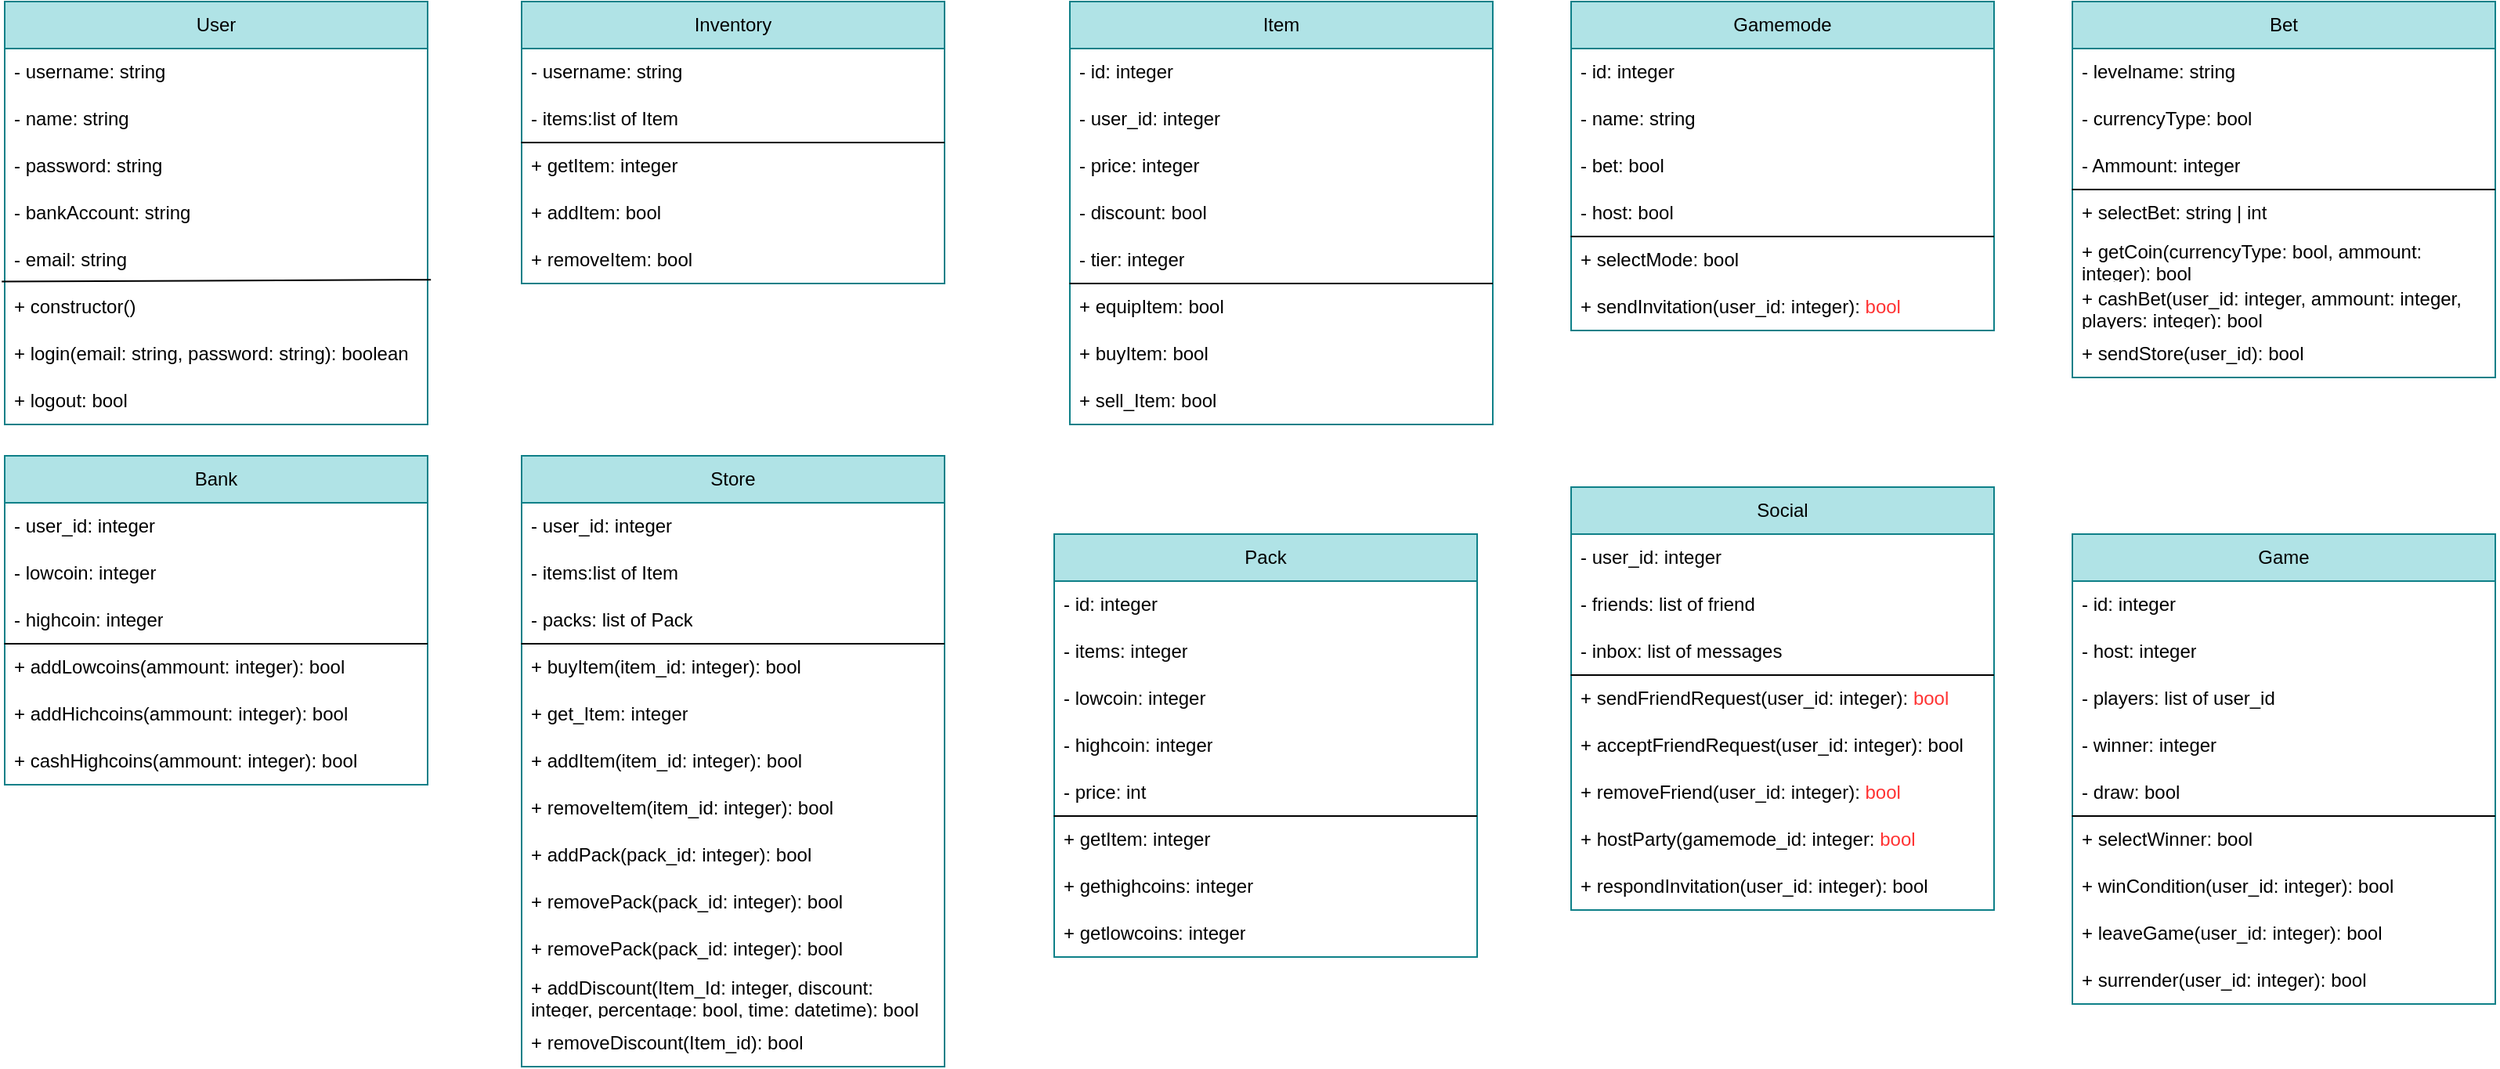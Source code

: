 <mxfile version="21.2.0" type="github" pages="2">
  <diagram name="Page-1" id="86LGIHNQrir9bXh9BtMy">
    <mxGraphModel dx="1362" dy="806" grid="1" gridSize="10" guides="1" tooltips="1" connect="1" arrows="1" fold="1" page="1" pageScale="1" pageWidth="850" pageHeight="1100" math="0" shadow="0">
      <root>
        <mxCell id="0" />
        <mxCell id="1" parent="0" />
        <mxCell id="L0IoAVmVPzkokYVJZ-Xs-1" value="User" style="swimlane;fontStyle=0;childLayout=stackLayout;horizontal=1;startSize=30;horizontalStack=0;resizeParent=1;resizeParentMax=0;resizeLast=0;collapsible=1;marginBottom=0;whiteSpace=wrap;html=1;fillColor=#b0e3e6;strokeColor=#0e8088;" parent="1" vertex="1">
          <mxGeometry x="40" y="140" width="270" height="270" as="geometry" />
        </mxCell>
        <mxCell id="CtRNFP9WD__vj1TVYb57-6" value="- username: string" style="text;strokeColor=none;fillColor=none;align=left;verticalAlign=middle;spacingLeft=4;spacingRight=4;overflow=hidden;points=[[0,0.5],[1,0.5]];portConstraint=eastwest;rotatable=0;whiteSpace=wrap;html=1;" parent="L0IoAVmVPzkokYVJZ-Xs-1" vertex="1">
          <mxGeometry y="30" width="270" height="30" as="geometry" />
        </mxCell>
        <mxCell id="L0IoAVmVPzkokYVJZ-Xs-2" value="- name: string" style="text;strokeColor=none;fillColor=none;align=left;verticalAlign=middle;spacingLeft=4;spacingRight=4;overflow=hidden;points=[[0,0.5],[1,0.5]];portConstraint=eastwest;rotatable=0;whiteSpace=wrap;html=1;" parent="L0IoAVmVPzkokYVJZ-Xs-1" vertex="1">
          <mxGeometry y="60" width="270" height="30" as="geometry" />
        </mxCell>
        <mxCell id="L0IoAVmVPzkokYVJZ-Xs-3" value="- password: string" style="text;strokeColor=none;fillColor=none;align=left;verticalAlign=middle;spacingLeft=4;spacingRight=4;overflow=hidden;points=[[0,0.5],[1,0.5]];portConstraint=eastwest;rotatable=0;whiteSpace=wrap;html=1;" parent="L0IoAVmVPzkokYVJZ-Xs-1" vertex="1">
          <mxGeometry y="90" width="270" height="30" as="geometry" />
        </mxCell>
        <mxCell id="L0IoAVmVPzkokYVJZ-Xs-4" value="- bankAccount: string" style="text;strokeColor=none;fillColor=none;align=left;verticalAlign=middle;spacingLeft=4;spacingRight=4;overflow=hidden;points=[[0,0.5],[1,0.5]];portConstraint=eastwest;rotatable=0;whiteSpace=wrap;html=1;" parent="L0IoAVmVPzkokYVJZ-Xs-1" vertex="1">
          <mxGeometry y="120" width="270" height="30" as="geometry" />
        </mxCell>
        <mxCell id="CtRNFP9WD__vj1TVYb57-1" value="- email: string" style="text;strokeColor=none;fillColor=none;align=left;verticalAlign=middle;spacingLeft=4;spacingRight=4;overflow=hidden;points=[[0,0.5],[1,0.5]];portConstraint=eastwest;rotatable=0;whiteSpace=wrap;html=1;" parent="L0IoAVmVPzkokYVJZ-Xs-1" vertex="1">
          <mxGeometry y="150" width="270" height="30" as="geometry" />
        </mxCell>
        <mxCell id="vZgcpLXMvWVoAEVgArBi-1" value="+ constructor()" style="text;strokeColor=none;fillColor=none;align=left;verticalAlign=middle;spacingLeft=4;spacingRight=4;overflow=hidden;points=[[0,0.5],[1,0.5]];portConstraint=eastwest;rotatable=0;whiteSpace=wrap;html=1;strokeWidth=1;perimeterSpacing=1;" vertex="1" parent="L0IoAVmVPzkokYVJZ-Xs-1">
          <mxGeometry y="180" width="270" height="30" as="geometry" />
        </mxCell>
        <mxCell id="vZgcpLXMvWVoAEVgArBi-2" value="&lt;div&gt;+ login(email: string, password: string): boolean&lt;/div&gt;" style="text;strokeColor=none;fillColor=none;align=left;verticalAlign=middle;spacingLeft=4;spacingRight=4;overflow=hidden;points=[[0,0.5],[1,0.5]];portConstraint=eastwest;rotatable=0;whiteSpace=wrap;html=1;strokeWidth=1;perimeterSpacing=1;" vertex="1" parent="L0IoAVmVPzkokYVJZ-Xs-1">
          <mxGeometry y="210" width="270" height="30" as="geometry" />
        </mxCell>
        <mxCell id="CtRNFP9WD__vj1TVYb57-3" value="+ logout: bool" style="text;strokeColor=none;fillColor=none;align=left;verticalAlign=middle;spacingLeft=4;spacingRight=4;overflow=hidden;points=[[0,0.5],[1,0.5]];portConstraint=eastwest;rotatable=0;whiteSpace=wrap;html=1;" parent="L0IoAVmVPzkokYVJZ-Xs-1" vertex="1">
          <mxGeometry y="240" width="270" height="30" as="geometry" />
        </mxCell>
        <mxCell id="CtRNFP9WD__vj1TVYb57-5" value="" style="endArrow=none;html=1;rounded=0;entryX=1.004;entryY=-0.044;entryDx=0;entryDy=0;entryPerimeter=0;exitX=-0.007;exitY=0.959;exitDx=0;exitDy=0;exitPerimeter=0;" parent="L0IoAVmVPzkokYVJZ-Xs-1" source="CtRNFP9WD__vj1TVYb57-1" edge="1">
          <mxGeometry width="50" height="50" relative="1" as="geometry">
            <mxPoint x="140" y="300" as="sourcePoint" />
            <mxPoint x="272.088" y="177.592" as="targetPoint" />
          </mxGeometry>
        </mxCell>
        <mxCell id="L0IoAVmVPzkokYVJZ-Xs-5" value="Inventory" style="swimlane;fontStyle=0;childLayout=stackLayout;horizontal=1;startSize=30;horizontalStack=0;resizeParent=1;resizeParentMax=0;resizeLast=0;collapsible=1;marginBottom=0;whiteSpace=wrap;html=1;fillColor=#b0e3e6;strokeColor=#0e8088;" parent="1" vertex="1">
          <mxGeometry x="370" y="140" width="270" height="180" as="geometry" />
        </mxCell>
        <mxCell id="L0IoAVmVPzkokYVJZ-Xs-6" value="- username: string" style="text;strokeColor=none;fillColor=none;align=left;verticalAlign=middle;spacingLeft=4;spacingRight=4;overflow=hidden;points=[[0,0.5],[1,0.5]];portConstraint=eastwest;rotatable=0;whiteSpace=wrap;html=1;" parent="L0IoAVmVPzkokYVJZ-Xs-5" vertex="1">
          <mxGeometry y="30" width="270" height="30" as="geometry" />
        </mxCell>
        <mxCell id="L0IoAVmVPzkokYVJZ-Xs-7" value="- items:list of Item" style="text;strokeColor=none;fillColor=none;align=left;verticalAlign=middle;spacingLeft=4;spacingRight=4;overflow=hidden;points=[[0,0.5],[1,0.5]];portConstraint=eastwest;rotatable=0;whiteSpace=wrap;html=1;" parent="L0IoAVmVPzkokYVJZ-Xs-5" vertex="1">
          <mxGeometry y="60" width="270" height="30" as="geometry" />
        </mxCell>
        <mxCell id="L0IoAVmVPzkokYVJZ-Xs-8" value="&lt;div&gt;+ getItem: integer&lt;/div&gt;" style="text;strokeColor=none;fillColor=none;align=left;verticalAlign=middle;spacingLeft=4;spacingRight=4;overflow=hidden;points=[[0,0.5],[1,0.5]];portConstraint=eastwest;rotatable=0;whiteSpace=wrap;html=1;" parent="L0IoAVmVPzkokYVJZ-Xs-5" vertex="1">
          <mxGeometry y="90" width="270" height="30" as="geometry" />
        </mxCell>
        <mxCell id="CtRNFP9WD__vj1TVYb57-7" value="" style="endArrow=none;html=1;rounded=0;entryX=1;entryY=0;entryDx=0;entryDy=0;entryPerimeter=0;exitX=-0.001;exitY=-0.002;exitDx=0;exitDy=0;exitPerimeter=0;" parent="L0IoAVmVPzkokYVJZ-Xs-5" source="L0IoAVmVPzkokYVJZ-Xs-8" target="L0IoAVmVPzkokYVJZ-Xs-8" edge="1">
          <mxGeometry width="50" height="50" relative="1" as="geometry">
            <mxPoint x="-80" y="200" as="sourcePoint" />
            <mxPoint x="-30" y="150" as="targetPoint" />
          </mxGeometry>
        </mxCell>
        <mxCell id="CtRNFP9WD__vj1TVYb57-8" value="+ addItem: bool" style="text;strokeColor=none;fillColor=none;align=left;verticalAlign=middle;spacingLeft=4;spacingRight=4;overflow=hidden;points=[[0,0.5],[1,0.5]];portConstraint=eastwest;rotatable=0;whiteSpace=wrap;html=1;" parent="L0IoAVmVPzkokYVJZ-Xs-5" vertex="1">
          <mxGeometry y="120" width="270" height="30" as="geometry" />
        </mxCell>
        <mxCell id="CtRNFP9WD__vj1TVYb57-9" value="+ removeItem: bool" style="text;strokeColor=none;fillColor=none;align=left;verticalAlign=middle;spacingLeft=4;spacingRight=4;overflow=hidden;points=[[0,0.5],[1,0.5]];portConstraint=eastwest;rotatable=0;whiteSpace=wrap;html=1;" parent="L0IoAVmVPzkokYVJZ-Xs-5" vertex="1">
          <mxGeometry y="150" width="270" height="30" as="geometry" />
        </mxCell>
        <mxCell id="CtRNFP9WD__vj1TVYb57-11" value="Item" style="swimlane;fontStyle=0;childLayout=stackLayout;horizontal=1;startSize=30;horizontalStack=0;resizeParent=1;resizeParentMax=0;resizeLast=0;collapsible=1;marginBottom=0;whiteSpace=wrap;html=1;fillColor=#b0e3e6;strokeColor=#0e8088;" parent="1" vertex="1">
          <mxGeometry x="720" y="140" width="270" height="270" as="geometry" />
        </mxCell>
        <mxCell id="CtRNFP9WD__vj1TVYb57-18" value="- id: integer" style="text;strokeColor=none;fillColor=none;align=left;verticalAlign=middle;spacingLeft=4;spacingRight=4;overflow=hidden;points=[[0,0.5],[1,0.5]];portConstraint=eastwest;rotatable=0;whiteSpace=wrap;html=1;" parent="CtRNFP9WD__vj1TVYb57-11" vertex="1">
          <mxGeometry y="30" width="270" height="30" as="geometry" />
        </mxCell>
        <mxCell id="CtRNFP9WD__vj1TVYb57-12" value="- user_id: integer" style="text;strokeColor=none;fillColor=none;align=left;verticalAlign=middle;spacingLeft=4;spacingRight=4;overflow=hidden;points=[[0,0.5],[1,0.5]];portConstraint=eastwest;rotatable=0;whiteSpace=wrap;html=1;" parent="CtRNFP9WD__vj1TVYb57-11" vertex="1">
          <mxGeometry y="60" width="270" height="30" as="geometry" />
        </mxCell>
        <mxCell id="CtRNFP9WD__vj1TVYb57-19" value="- price: integer" style="text;strokeColor=none;fillColor=none;align=left;verticalAlign=middle;spacingLeft=4;spacingRight=4;overflow=hidden;points=[[0,0.5],[1,0.5]];portConstraint=eastwest;rotatable=0;whiteSpace=wrap;html=1;" parent="CtRNFP9WD__vj1TVYb57-11" vertex="1">
          <mxGeometry y="90" width="270" height="30" as="geometry" />
        </mxCell>
        <mxCell id="CtRNFP9WD__vj1TVYb57-50" value="- discount: bool" style="text;strokeColor=none;fillColor=none;align=left;verticalAlign=middle;spacingLeft=4;spacingRight=4;overflow=hidden;points=[[0,0.5],[1,0.5]];portConstraint=eastwest;rotatable=0;whiteSpace=wrap;html=1;" parent="CtRNFP9WD__vj1TVYb57-11" vertex="1">
          <mxGeometry y="120" width="270" height="30" as="geometry" />
        </mxCell>
        <mxCell id="CtRNFP9WD__vj1TVYb57-20" value="- tier: integer" style="text;strokeColor=none;fillColor=none;align=left;verticalAlign=middle;spacingLeft=4;spacingRight=4;overflow=hidden;points=[[0,0.5],[1,0.5]];portConstraint=eastwest;rotatable=0;whiteSpace=wrap;html=1;" parent="CtRNFP9WD__vj1TVYb57-11" vertex="1">
          <mxGeometry y="150" width="270" height="30" as="geometry" />
        </mxCell>
        <mxCell id="CtRNFP9WD__vj1TVYb57-15" value="" style="endArrow=none;html=1;rounded=0;entryX=1;entryY=0;entryDx=0;entryDy=0;entryPerimeter=0;exitX=-0.001;exitY=-0.002;exitDx=0;exitDy=0;exitPerimeter=0;" parent="CtRNFP9WD__vj1TVYb57-11" source="CtRNFP9WD__vj1TVYb57-14" target="CtRNFP9WD__vj1TVYb57-14" edge="1">
          <mxGeometry width="50" height="50" relative="1" as="geometry">
            <mxPoint x="-80" y="200" as="sourcePoint" />
            <mxPoint x="-30" y="150" as="targetPoint" />
          </mxGeometry>
        </mxCell>
        <mxCell id="CtRNFP9WD__vj1TVYb57-14" value="+ equipItem: bool" style="text;strokeColor=none;fillColor=none;align=left;verticalAlign=middle;spacingLeft=4;spacingRight=4;overflow=hidden;points=[[0,0.5],[1,0.5]];portConstraint=eastwest;rotatable=0;whiteSpace=wrap;html=1;" parent="CtRNFP9WD__vj1TVYb57-11" vertex="1">
          <mxGeometry y="180" width="270" height="30" as="geometry" />
        </mxCell>
        <mxCell id="CtRNFP9WD__vj1TVYb57-16" value="+ buyItem: bool" style="text;strokeColor=none;fillColor=none;align=left;verticalAlign=middle;spacingLeft=4;spacingRight=4;overflow=hidden;points=[[0,0.5],[1,0.5]];portConstraint=eastwest;rotatable=0;whiteSpace=wrap;html=1;" parent="CtRNFP9WD__vj1TVYb57-11" vertex="1">
          <mxGeometry y="210" width="270" height="30" as="geometry" />
        </mxCell>
        <mxCell id="CtRNFP9WD__vj1TVYb57-17" value="+ sell_Item: bool" style="text;strokeColor=none;fillColor=none;align=left;verticalAlign=middle;spacingLeft=4;spacingRight=4;overflow=hidden;points=[[0,0.5],[1,0.5]];portConstraint=eastwest;rotatable=0;whiteSpace=wrap;html=1;" parent="CtRNFP9WD__vj1TVYb57-11" vertex="1">
          <mxGeometry y="240" width="270" height="30" as="geometry" />
        </mxCell>
        <mxCell id="CtRNFP9WD__vj1TVYb57-21" value="Bank" style="swimlane;fontStyle=0;childLayout=stackLayout;horizontal=1;startSize=30;horizontalStack=0;resizeParent=1;resizeParentMax=0;resizeLast=0;collapsible=1;marginBottom=0;whiteSpace=wrap;html=1;fillColor=#b0e3e6;strokeColor=#0e8088;" parent="1" vertex="1">
          <mxGeometry x="40" y="430" width="270" height="210" as="geometry" />
        </mxCell>
        <mxCell id="CtRNFP9WD__vj1TVYb57-22" value="- user_id: integer" style="text;strokeColor=none;fillColor=none;align=left;verticalAlign=middle;spacingLeft=4;spacingRight=4;overflow=hidden;points=[[0,0.5],[1,0.5]];portConstraint=eastwest;rotatable=0;whiteSpace=wrap;html=1;" parent="CtRNFP9WD__vj1TVYb57-21" vertex="1">
          <mxGeometry y="30" width="270" height="30" as="geometry" />
        </mxCell>
        <mxCell id="CtRNFP9WD__vj1TVYb57-23" value="&lt;div&gt;- lowcoin: integer&lt;/div&gt;" style="text;strokeColor=none;fillColor=none;align=left;verticalAlign=middle;spacingLeft=4;spacingRight=4;overflow=hidden;points=[[0,0.5],[1,0.5]];portConstraint=eastwest;rotatable=0;whiteSpace=wrap;html=1;" parent="CtRNFP9WD__vj1TVYb57-21" vertex="1">
          <mxGeometry y="60" width="270" height="30" as="geometry" />
        </mxCell>
        <mxCell id="CtRNFP9WD__vj1TVYb57-28" value="- highcoin: integer" style="text;strokeColor=none;fillColor=none;align=left;verticalAlign=middle;spacingLeft=4;spacingRight=4;overflow=hidden;points=[[0,0.5],[1,0.5]];portConstraint=eastwest;rotatable=0;whiteSpace=wrap;html=1;" parent="CtRNFP9WD__vj1TVYb57-21" vertex="1">
          <mxGeometry y="90" width="270" height="30" as="geometry" />
        </mxCell>
        <mxCell id="CtRNFP9WD__vj1TVYb57-24" value="&lt;div&gt;+ addLowcoins(ammount: integer): bool&amp;nbsp; &lt;br&gt;&lt;/div&gt;" style="text;strokeColor=none;fillColor=none;align=left;verticalAlign=middle;spacingLeft=4;spacingRight=4;overflow=hidden;points=[[0,0.5],[1,0.5]];portConstraint=eastwest;rotatable=0;whiteSpace=wrap;html=1;" parent="CtRNFP9WD__vj1TVYb57-21" vertex="1">
          <mxGeometry y="120" width="270" height="30" as="geometry" />
        </mxCell>
        <mxCell id="CtRNFP9WD__vj1TVYb57-25" value="" style="endArrow=none;html=1;rounded=0;entryX=1;entryY=0;entryDx=0;entryDy=0;entryPerimeter=0;exitX=-0.001;exitY=-0.002;exitDx=0;exitDy=0;exitPerimeter=0;" parent="CtRNFP9WD__vj1TVYb57-21" source="CtRNFP9WD__vj1TVYb57-24" target="CtRNFP9WD__vj1TVYb57-24" edge="1">
          <mxGeometry width="50" height="50" relative="1" as="geometry">
            <mxPoint x="-80" y="200" as="sourcePoint" />
            <mxPoint x="-30" y="150" as="targetPoint" />
          </mxGeometry>
        </mxCell>
        <mxCell id="CtRNFP9WD__vj1TVYb57-26" value="+ addHichcoins(ammount: integer): bool" style="text;strokeColor=none;fillColor=none;align=left;verticalAlign=middle;spacingLeft=4;spacingRight=4;overflow=hidden;points=[[0,0.5],[1,0.5]];portConstraint=eastwest;rotatable=0;whiteSpace=wrap;html=1;" parent="CtRNFP9WD__vj1TVYb57-21" vertex="1">
          <mxGeometry y="150" width="270" height="30" as="geometry" />
        </mxCell>
        <mxCell id="CtRNFP9WD__vj1TVYb57-27" value="+ cashHighcoins(ammount: integer): bool" style="text;strokeColor=none;fillColor=none;align=left;verticalAlign=middle;spacingLeft=4;spacingRight=4;overflow=hidden;points=[[0,0.5],[1,0.5]];portConstraint=eastwest;rotatable=0;whiteSpace=wrap;html=1;" parent="CtRNFP9WD__vj1TVYb57-21" vertex="1">
          <mxGeometry y="180" width="270" height="30" as="geometry" />
        </mxCell>
        <mxCell id="CtRNFP9WD__vj1TVYb57-37" value="Store" style="swimlane;fontStyle=0;childLayout=stackLayout;horizontal=1;startSize=30;horizontalStack=0;resizeParent=1;resizeParentMax=0;resizeLast=0;collapsible=1;marginBottom=0;whiteSpace=wrap;html=1;fillColor=#b0e3e6;strokeColor=#0e8088;" parent="1" vertex="1">
          <mxGeometry x="370" y="430" width="270" height="390" as="geometry" />
        </mxCell>
        <mxCell id="CtRNFP9WD__vj1TVYb57-38" value="- user_id: integer" style="text;strokeColor=none;fillColor=none;align=left;verticalAlign=middle;spacingLeft=4;spacingRight=4;overflow=hidden;points=[[0,0.5],[1,0.5]];portConstraint=eastwest;rotatable=0;whiteSpace=wrap;html=1;" parent="CtRNFP9WD__vj1TVYb57-37" vertex="1">
          <mxGeometry y="30" width="270" height="30" as="geometry" />
        </mxCell>
        <mxCell id="CtRNFP9WD__vj1TVYb57-39" value="&lt;div&gt;- items:list of Item&lt;/div&gt;" style="text;strokeColor=none;fillColor=none;align=left;verticalAlign=middle;spacingLeft=4;spacingRight=4;overflow=hidden;points=[[0,0.5],[1,0.5]];portConstraint=eastwest;rotatable=0;whiteSpace=wrap;html=1;" parent="CtRNFP9WD__vj1TVYb57-37" vertex="1">
          <mxGeometry y="60" width="270" height="30" as="geometry" />
        </mxCell>
        <mxCell id="CtRNFP9WD__vj1TVYb57-44" value="- packs: list of Pack" style="text;strokeColor=none;fillColor=none;align=left;verticalAlign=middle;spacingLeft=4;spacingRight=4;overflow=hidden;points=[[0,0.5],[1,0.5]];portConstraint=eastwest;rotatable=0;whiteSpace=wrap;html=1;" parent="CtRNFP9WD__vj1TVYb57-37" vertex="1">
          <mxGeometry y="90" width="270" height="30" as="geometry" />
        </mxCell>
        <mxCell id="CtRNFP9WD__vj1TVYb57-40" value="&lt;div&gt;+ buyItem(item_id: integer): bool&lt;br&gt;&lt;/div&gt;" style="text;strokeColor=none;fillColor=none;align=left;verticalAlign=middle;spacingLeft=4;spacingRight=4;overflow=hidden;points=[[0,0.5],[1,0.5]];portConstraint=eastwest;rotatable=0;whiteSpace=wrap;html=1;" parent="CtRNFP9WD__vj1TVYb57-37" vertex="1">
          <mxGeometry y="120" width="270" height="30" as="geometry" />
        </mxCell>
        <mxCell id="CtRNFP9WD__vj1TVYb57-41" value="" style="endArrow=none;html=1;rounded=0;entryX=1;entryY=0;entryDx=0;entryDy=0;entryPerimeter=0;exitX=-0.001;exitY=-0.002;exitDx=0;exitDy=0;exitPerimeter=0;" parent="CtRNFP9WD__vj1TVYb57-37" source="CtRNFP9WD__vj1TVYb57-40" target="CtRNFP9WD__vj1TVYb57-40" edge="1">
          <mxGeometry width="50" height="50" relative="1" as="geometry">
            <mxPoint x="-80" y="200" as="sourcePoint" />
            <mxPoint x="-30" y="150" as="targetPoint" />
          </mxGeometry>
        </mxCell>
        <mxCell id="CtRNFP9WD__vj1TVYb57-53" value="+ get_Item: integer" style="text;strokeColor=none;fillColor=none;align=left;verticalAlign=middle;spacingLeft=4;spacingRight=4;overflow=hidden;points=[[0,0.5],[1,0.5]];portConstraint=eastwest;rotatable=0;whiteSpace=wrap;html=1;" parent="CtRNFP9WD__vj1TVYb57-37" vertex="1">
          <mxGeometry y="150" width="270" height="30" as="geometry" />
        </mxCell>
        <mxCell id="CtRNFP9WD__vj1TVYb57-42" value="+ addItem(item_id: integer): bool" style="text;strokeColor=none;fillColor=none;align=left;verticalAlign=middle;spacingLeft=4;spacingRight=4;overflow=hidden;points=[[0,0.5],[1,0.5]];portConstraint=eastwest;rotatable=0;whiteSpace=wrap;html=1;" parent="CtRNFP9WD__vj1TVYb57-37" vertex="1">
          <mxGeometry y="180" width="270" height="30" as="geometry" />
        </mxCell>
        <mxCell id="CtRNFP9WD__vj1TVYb57-43" value="+ removeItem(item_id: integer): bool" style="text;strokeColor=none;fillColor=none;align=left;verticalAlign=middle;spacingLeft=4;spacingRight=4;overflow=hidden;points=[[0,0.5],[1,0.5]];portConstraint=eastwest;rotatable=0;whiteSpace=wrap;html=1;" parent="CtRNFP9WD__vj1TVYb57-37" vertex="1">
          <mxGeometry y="210" width="270" height="30" as="geometry" />
        </mxCell>
        <mxCell id="CtRNFP9WD__vj1TVYb57-46" value="+ addPack(pack_id: integer): bool" style="text;strokeColor=none;fillColor=none;align=left;verticalAlign=middle;spacingLeft=4;spacingRight=4;overflow=hidden;points=[[0,0.5],[1,0.5]];portConstraint=eastwest;rotatable=0;whiteSpace=wrap;html=1;" parent="CtRNFP9WD__vj1TVYb57-37" vertex="1">
          <mxGeometry y="240" width="270" height="30" as="geometry" />
        </mxCell>
        <mxCell id="6WkABTExDSvjMns4Xdg7-12" value="+ removePack(pack_id: integer): bool" style="text;strokeColor=none;fillColor=none;align=left;verticalAlign=middle;spacingLeft=4;spacingRight=4;overflow=hidden;points=[[0,0.5],[1,0.5]];portConstraint=eastwest;rotatable=0;whiteSpace=wrap;html=1;" parent="CtRNFP9WD__vj1TVYb57-37" vertex="1">
          <mxGeometry y="270" width="270" height="30" as="geometry" />
        </mxCell>
        <mxCell id="CtRNFP9WD__vj1TVYb57-47" value="+ removePack(pack_id: integer): bool" style="text;strokeColor=none;fillColor=none;align=left;verticalAlign=middle;spacingLeft=4;spacingRight=4;overflow=hidden;points=[[0,0.5],[1,0.5]];portConstraint=eastwest;rotatable=0;whiteSpace=wrap;html=1;" parent="CtRNFP9WD__vj1TVYb57-37" vertex="1">
          <mxGeometry y="300" width="270" height="30" as="geometry" />
        </mxCell>
        <mxCell id="CtRNFP9WD__vj1TVYb57-48" value="+ addDiscount(Item_Id: integer, discount: integer, percentage: bool, time: datetime): bool " style="text;strokeColor=none;fillColor=none;align=left;verticalAlign=middle;spacingLeft=4;spacingRight=4;overflow=hidden;points=[[0,0.5],[1,0.5]];portConstraint=eastwest;rotatable=0;whiteSpace=wrap;html=1;" parent="CtRNFP9WD__vj1TVYb57-37" vertex="1">
          <mxGeometry y="330" width="270" height="30" as="geometry" />
        </mxCell>
        <mxCell id="CtRNFP9WD__vj1TVYb57-49" value="+ removeDiscount(Item_id): bool" style="text;strokeColor=none;fillColor=none;align=left;verticalAlign=middle;spacingLeft=4;spacingRight=4;overflow=hidden;points=[[0,0.5],[1,0.5]];portConstraint=eastwest;rotatable=0;whiteSpace=wrap;html=1;" parent="CtRNFP9WD__vj1TVYb57-37" vertex="1">
          <mxGeometry y="360" width="270" height="30" as="geometry" />
        </mxCell>
        <mxCell id="CtRNFP9WD__vj1TVYb57-54" value="Pack" style="swimlane;fontStyle=0;childLayout=stackLayout;horizontal=1;startSize=30;horizontalStack=0;resizeParent=1;resizeParentMax=0;resizeLast=0;collapsible=1;marginBottom=0;whiteSpace=wrap;html=1;fillColor=#b0e3e6;strokeColor=#0e8088;" parent="1" vertex="1">
          <mxGeometry x="710" y="480" width="270" height="270" as="geometry" />
        </mxCell>
        <mxCell id="CtRNFP9WD__vj1TVYb57-55" value="- id: integer" style="text;strokeColor=none;fillColor=none;align=left;verticalAlign=middle;spacingLeft=4;spacingRight=4;overflow=hidden;points=[[0,0.5],[1,0.5]];portConstraint=eastwest;rotatable=0;whiteSpace=wrap;html=1;" parent="CtRNFP9WD__vj1TVYb57-54" vertex="1">
          <mxGeometry y="30" width="270" height="30" as="geometry" />
        </mxCell>
        <mxCell id="CtRNFP9WD__vj1TVYb57-56" value="- items: integer" style="text;strokeColor=none;fillColor=none;align=left;verticalAlign=middle;spacingLeft=4;spacingRight=4;overflow=hidden;points=[[0,0.5],[1,0.5]];portConstraint=eastwest;rotatable=0;whiteSpace=wrap;html=1;" parent="CtRNFP9WD__vj1TVYb57-54" vertex="1">
          <mxGeometry y="60" width="270" height="30" as="geometry" />
        </mxCell>
        <mxCell id="CtRNFP9WD__vj1TVYb57-61" value="- lowcoin: integer" style="text;strokeColor=none;fillColor=none;align=left;verticalAlign=middle;spacingLeft=4;spacingRight=4;overflow=hidden;points=[[0,0.5],[1,0.5]];portConstraint=eastwest;rotatable=0;whiteSpace=wrap;html=1;" parent="CtRNFP9WD__vj1TVYb57-54" vertex="1">
          <mxGeometry y="90" width="270" height="30" as="geometry" />
        </mxCell>
        <mxCell id="CtRNFP9WD__vj1TVYb57-62" value="- highcoin: integer" style="text;strokeColor=none;fillColor=none;align=left;verticalAlign=middle;spacingLeft=4;spacingRight=4;overflow=hidden;points=[[0,0.5],[1,0.5]];portConstraint=eastwest;rotatable=0;whiteSpace=wrap;html=1;" parent="CtRNFP9WD__vj1TVYb57-54" vertex="1">
          <mxGeometry y="120" width="270" height="30" as="geometry" />
        </mxCell>
        <mxCell id="CtRNFP9WD__vj1TVYb57-65" value="- price: int" style="text;strokeColor=none;fillColor=none;align=left;verticalAlign=middle;spacingLeft=4;spacingRight=4;overflow=hidden;points=[[0,0.5],[1,0.5]];portConstraint=eastwest;rotatable=0;whiteSpace=wrap;html=1;" parent="CtRNFP9WD__vj1TVYb57-54" vertex="1">
          <mxGeometry y="150" width="270" height="30" as="geometry" />
        </mxCell>
        <mxCell id="CtRNFP9WD__vj1TVYb57-57" value="&lt;div&gt;+ getItem: integer&lt;/div&gt;" style="text;strokeColor=none;fillColor=none;align=left;verticalAlign=middle;spacingLeft=4;spacingRight=4;overflow=hidden;points=[[0,0.5],[1,0.5]];portConstraint=eastwest;rotatable=0;whiteSpace=wrap;html=1;" parent="CtRNFP9WD__vj1TVYb57-54" vertex="1">
          <mxGeometry y="180" width="270" height="30" as="geometry" />
        </mxCell>
        <mxCell id="CtRNFP9WD__vj1TVYb57-58" value="" style="endArrow=none;html=1;rounded=0;entryX=1;entryY=0;entryDx=0;entryDy=0;entryPerimeter=0;exitX=-0.001;exitY=-0.002;exitDx=0;exitDy=0;exitPerimeter=0;" parent="CtRNFP9WD__vj1TVYb57-54" source="CtRNFP9WD__vj1TVYb57-57" target="CtRNFP9WD__vj1TVYb57-57" edge="1">
          <mxGeometry width="50" height="50" relative="1" as="geometry">
            <mxPoint x="-80" y="200" as="sourcePoint" />
            <mxPoint x="-30" y="150" as="targetPoint" />
          </mxGeometry>
        </mxCell>
        <mxCell id="CtRNFP9WD__vj1TVYb57-59" value="+ gethighcoins: integer" style="text;strokeColor=none;fillColor=none;align=left;verticalAlign=middle;spacingLeft=4;spacingRight=4;overflow=hidden;points=[[0,0.5],[1,0.5]];portConstraint=eastwest;rotatable=0;whiteSpace=wrap;html=1;" parent="CtRNFP9WD__vj1TVYb57-54" vertex="1">
          <mxGeometry y="210" width="270" height="30" as="geometry" />
        </mxCell>
        <mxCell id="CtRNFP9WD__vj1TVYb57-60" value="+ getlowcoins: integer" style="text;strokeColor=none;fillColor=none;align=left;verticalAlign=middle;spacingLeft=4;spacingRight=4;overflow=hidden;points=[[0,0.5],[1,0.5]];portConstraint=eastwest;rotatable=0;whiteSpace=wrap;html=1;" parent="CtRNFP9WD__vj1TVYb57-54" vertex="1">
          <mxGeometry y="240" width="270" height="30" as="geometry" />
        </mxCell>
        <mxCell id="6WkABTExDSvjMns4Xdg7-1" value="Gamemode" style="swimlane;fontStyle=0;childLayout=stackLayout;horizontal=1;startSize=30;horizontalStack=0;resizeParent=1;resizeParentMax=0;resizeLast=0;collapsible=1;marginBottom=0;whiteSpace=wrap;html=1;fillColor=#b0e3e6;strokeColor=#0e8088;" parent="1" vertex="1">
          <mxGeometry x="1040" y="140" width="270" height="210" as="geometry" />
        </mxCell>
        <mxCell id="6WkABTExDSvjMns4Xdg7-2" value="- id: integer" style="text;strokeColor=none;fillColor=none;align=left;verticalAlign=middle;spacingLeft=4;spacingRight=4;overflow=hidden;points=[[0,0.5],[1,0.5]];portConstraint=eastwest;rotatable=0;whiteSpace=wrap;html=1;" parent="6WkABTExDSvjMns4Xdg7-1" vertex="1">
          <mxGeometry y="30" width="270" height="30" as="geometry" />
        </mxCell>
        <mxCell id="6WkABTExDSvjMns4Xdg7-5" value="- name: string" style="text;strokeColor=none;fillColor=none;align=left;verticalAlign=middle;spacingLeft=4;spacingRight=4;overflow=hidden;points=[[0,0.5],[1,0.5]];portConstraint=eastwest;rotatable=0;whiteSpace=wrap;html=1;" parent="6WkABTExDSvjMns4Xdg7-1" vertex="1">
          <mxGeometry y="60" width="270" height="30" as="geometry" />
        </mxCell>
        <mxCell id="6WkABTExDSvjMns4Xdg7-3" value="- bet: bool" style="text;strokeColor=none;fillColor=none;align=left;verticalAlign=middle;spacingLeft=4;spacingRight=4;overflow=hidden;points=[[0,0.5],[1,0.5]];portConstraint=eastwest;rotatable=0;whiteSpace=wrap;html=1;" parent="6WkABTExDSvjMns4Xdg7-1" vertex="1">
          <mxGeometry y="90" width="270" height="30" as="geometry" />
        </mxCell>
        <mxCell id="6WkABTExDSvjMns4Xdg7-7" value="- host: bool" style="text;strokeColor=none;fillColor=none;align=left;verticalAlign=middle;spacingLeft=4;spacingRight=4;overflow=hidden;points=[[0,0.5],[1,0.5]];portConstraint=eastwest;rotatable=0;whiteSpace=wrap;html=1;" parent="6WkABTExDSvjMns4Xdg7-1" vertex="1">
          <mxGeometry y="120" width="270" height="30" as="geometry" />
        </mxCell>
        <mxCell id="6WkABTExDSvjMns4Xdg7-8" value="" style="endArrow=none;html=1;rounded=0;entryX=1;entryY=0;entryDx=0;entryDy=0;entryPerimeter=0;exitX=-0.001;exitY=-0.002;exitDx=0;exitDy=0;exitPerimeter=0;" parent="6WkABTExDSvjMns4Xdg7-1" source="6WkABTExDSvjMns4Xdg7-9" target="6WkABTExDSvjMns4Xdg7-9" edge="1">
          <mxGeometry width="50" height="50" relative="1" as="geometry">
            <mxPoint x="-80" y="200" as="sourcePoint" />
            <mxPoint x="-30" y="150" as="targetPoint" />
          </mxGeometry>
        </mxCell>
        <mxCell id="6WkABTExDSvjMns4Xdg7-9" value="+ selectMode: bool" style="text;strokeColor=none;fillColor=none;align=left;verticalAlign=middle;spacingLeft=4;spacingRight=4;overflow=hidden;points=[[0,0.5],[1,0.5]];portConstraint=eastwest;rotatable=0;whiteSpace=wrap;html=1;" parent="6WkABTExDSvjMns4Xdg7-1" vertex="1">
          <mxGeometry y="150" width="270" height="30" as="geometry" />
        </mxCell>
        <mxCell id="6WkABTExDSvjMns4Xdg7-26" value="+ sendInvitation(user_id: integer): &lt;font color=&quot;#FF3333&quot;&gt;bool&lt;/font&gt;" style="text;strokeColor=none;fillColor=none;align=left;verticalAlign=middle;spacingLeft=4;spacingRight=4;overflow=hidden;points=[[0,0.5],[1,0.5]];portConstraint=eastwest;rotatable=0;whiteSpace=wrap;html=1;" parent="6WkABTExDSvjMns4Xdg7-1" vertex="1">
          <mxGeometry y="180" width="270" height="30" as="geometry" />
        </mxCell>
        <mxCell id="6WkABTExDSvjMns4Xdg7-13" value="Social" style="swimlane;fontStyle=0;childLayout=stackLayout;horizontal=1;startSize=30;horizontalStack=0;resizeParent=1;resizeParentMax=0;resizeLast=0;collapsible=1;marginBottom=0;whiteSpace=wrap;html=1;fillColor=#b0e3e6;strokeColor=#0e8088;" parent="1" vertex="1">
          <mxGeometry x="1040" y="450" width="270" height="270" as="geometry" />
        </mxCell>
        <mxCell id="6WkABTExDSvjMns4Xdg7-14" value="- user_id: integer" style="text;strokeColor=none;fillColor=none;align=left;verticalAlign=middle;spacingLeft=4;spacingRight=4;overflow=hidden;points=[[0,0.5],[1,0.5]];portConstraint=eastwest;rotatable=0;whiteSpace=wrap;html=1;" parent="6WkABTExDSvjMns4Xdg7-13" vertex="1">
          <mxGeometry y="30" width="270" height="30" as="geometry" />
        </mxCell>
        <mxCell id="6WkABTExDSvjMns4Xdg7-15" value="- friends: list of friend" style="text;strokeColor=none;fillColor=none;align=left;verticalAlign=middle;spacingLeft=4;spacingRight=4;overflow=hidden;points=[[0,0.5],[1,0.5]];portConstraint=eastwest;rotatable=0;whiteSpace=wrap;html=1;" parent="6WkABTExDSvjMns4Xdg7-13" vertex="1">
          <mxGeometry y="60" width="270" height="30" as="geometry" />
        </mxCell>
        <mxCell id="6WkABTExDSvjMns4Xdg7-16" value="- inbox: list of messages" style="text;strokeColor=none;fillColor=none;align=left;verticalAlign=middle;spacingLeft=4;spacingRight=4;overflow=hidden;points=[[0,0.5],[1,0.5]];portConstraint=eastwest;rotatable=0;whiteSpace=wrap;html=1;" parent="6WkABTExDSvjMns4Xdg7-13" vertex="1">
          <mxGeometry y="90" width="270" height="30" as="geometry" />
        </mxCell>
        <mxCell id="6WkABTExDSvjMns4Xdg7-19" value="&lt;div&gt;+ sendFriendRequest(user_id: integer): &lt;font color=&quot;#FF3333&quot;&gt;bool&lt;/font&gt;&lt;br&gt;&lt;/div&gt;" style="text;strokeColor=none;fillColor=none;align=left;verticalAlign=middle;spacingLeft=4;spacingRight=4;overflow=hidden;points=[[0,0.5],[1,0.5]];portConstraint=eastwest;rotatable=0;whiteSpace=wrap;html=1;" parent="6WkABTExDSvjMns4Xdg7-13" vertex="1">
          <mxGeometry y="120" width="270" height="30" as="geometry" />
        </mxCell>
        <mxCell id="6WkABTExDSvjMns4Xdg7-20" value="" style="endArrow=none;html=1;rounded=0;entryX=1;entryY=0;entryDx=0;entryDy=0;entryPerimeter=0;exitX=-0.001;exitY=-0.002;exitDx=0;exitDy=0;exitPerimeter=0;" parent="6WkABTExDSvjMns4Xdg7-13" source="6WkABTExDSvjMns4Xdg7-19" target="6WkABTExDSvjMns4Xdg7-19" edge="1">
          <mxGeometry width="50" height="50" relative="1" as="geometry">
            <mxPoint x="-80" y="200" as="sourcePoint" />
            <mxPoint x="-30" y="150" as="targetPoint" />
          </mxGeometry>
        </mxCell>
        <mxCell id="6WkABTExDSvjMns4Xdg7-21" value="+ acceptFriendRequest(user_id: integer): bool" style="text;strokeColor=none;fillColor=none;align=left;verticalAlign=middle;spacingLeft=4;spacingRight=4;overflow=hidden;points=[[0,0.5],[1,0.5]];portConstraint=eastwest;rotatable=0;whiteSpace=wrap;html=1;" parent="6WkABTExDSvjMns4Xdg7-13" vertex="1">
          <mxGeometry y="150" width="270" height="30" as="geometry" />
        </mxCell>
        <mxCell id="6WkABTExDSvjMns4Xdg7-22" value="+ removeFriend(user_id: integer): &lt;font color=&quot;#FF3333&quot;&gt;bool&lt;/font&gt;" style="text;strokeColor=none;fillColor=none;align=left;verticalAlign=middle;spacingLeft=4;spacingRight=4;overflow=hidden;points=[[0,0.5],[1,0.5]];portConstraint=eastwest;rotatable=0;whiteSpace=wrap;html=1;" parent="6WkABTExDSvjMns4Xdg7-13" vertex="1">
          <mxGeometry y="180" width="270" height="30" as="geometry" />
        </mxCell>
        <mxCell id="6WkABTExDSvjMns4Xdg7-23" value="+ hostParty(gamemode_id: integer: &lt;font color=&quot;#FF3333&quot;&gt;bool&lt;/font&gt; " style="text;strokeColor=none;fillColor=none;align=left;verticalAlign=middle;spacingLeft=4;spacingRight=4;overflow=hidden;points=[[0,0.5],[1,0.5]];portConstraint=eastwest;rotatable=0;whiteSpace=wrap;html=1;" parent="6WkABTExDSvjMns4Xdg7-13" vertex="1">
          <mxGeometry y="210" width="270" height="30" as="geometry" />
        </mxCell>
        <mxCell id="6WkABTExDSvjMns4Xdg7-24" value="+ respondInvitation(user_id: integer): bool" style="text;strokeColor=none;fillColor=none;align=left;verticalAlign=middle;spacingLeft=4;spacingRight=4;overflow=hidden;points=[[0,0.5],[1,0.5]];portConstraint=eastwest;rotatable=0;whiteSpace=wrap;html=1;" parent="6WkABTExDSvjMns4Xdg7-13" vertex="1">
          <mxGeometry y="240" width="270" height="30" as="geometry" />
        </mxCell>
        <mxCell id="6WkABTExDSvjMns4Xdg7-27" value="Bet" style="swimlane;fontStyle=0;childLayout=stackLayout;horizontal=1;startSize=30;horizontalStack=0;resizeParent=1;resizeParentMax=0;resizeLast=0;collapsible=1;marginBottom=0;whiteSpace=wrap;html=1;fillColor=#b0e3e6;strokeColor=#0e8088;" parent="1" vertex="1">
          <mxGeometry x="1360" y="140" width="270" height="240" as="geometry" />
        </mxCell>
        <mxCell id="6WkABTExDSvjMns4Xdg7-30" value="- levelname: string" style="text;strokeColor=none;fillColor=none;align=left;verticalAlign=middle;spacingLeft=4;spacingRight=4;overflow=hidden;points=[[0,0.5],[1,0.5]];portConstraint=eastwest;rotatable=0;whiteSpace=wrap;html=1;" parent="6WkABTExDSvjMns4Xdg7-27" vertex="1">
          <mxGeometry y="30" width="270" height="30" as="geometry" />
        </mxCell>
        <mxCell id="6WkABTExDSvjMns4Xdg7-4" value="- currencyType: bool " style="text;strokeColor=none;fillColor=none;align=left;verticalAlign=middle;spacingLeft=4;spacingRight=4;overflow=hidden;points=[[0,0.5],[1,0.5]];portConstraint=eastwest;rotatable=0;whiteSpace=wrap;html=1;" parent="6WkABTExDSvjMns4Xdg7-27" vertex="1">
          <mxGeometry y="60" width="270" height="30" as="geometry" />
        </mxCell>
        <mxCell id="6WkABTExDSvjMns4Xdg7-28" value="- Ammount: integer" style="text;strokeColor=none;fillColor=none;align=left;verticalAlign=middle;spacingLeft=4;spacingRight=4;overflow=hidden;points=[[0,0.5],[1,0.5]];portConstraint=eastwest;rotatable=0;whiteSpace=wrap;html=1;" parent="6WkABTExDSvjMns4Xdg7-27" vertex="1">
          <mxGeometry y="90" width="270" height="30" as="geometry" />
        </mxCell>
        <mxCell id="6WkABTExDSvjMns4Xdg7-33" value="" style="endArrow=none;html=1;rounded=0;entryX=1;entryY=0;entryDx=0;entryDy=0;entryPerimeter=0;exitX=-0.001;exitY=-0.002;exitDx=0;exitDy=0;exitPerimeter=0;" parent="6WkABTExDSvjMns4Xdg7-27" source="6WkABTExDSvjMns4Xdg7-34" target="6WkABTExDSvjMns4Xdg7-34" edge="1">
          <mxGeometry width="50" height="50" relative="1" as="geometry">
            <mxPoint x="-80" y="200" as="sourcePoint" />
            <mxPoint x="-30" y="150" as="targetPoint" />
          </mxGeometry>
        </mxCell>
        <mxCell id="6WkABTExDSvjMns4Xdg7-34" value="+ selectBet: string | int" style="text;strokeColor=none;fillColor=none;align=left;verticalAlign=middle;spacingLeft=4;spacingRight=4;overflow=hidden;points=[[0,0.5],[1,0.5]];portConstraint=eastwest;rotatable=0;whiteSpace=wrap;html=1;" parent="6WkABTExDSvjMns4Xdg7-27" vertex="1">
          <mxGeometry y="120" width="270" height="30" as="geometry" />
        </mxCell>
        <mxCell id="6WkABTExDSvjMns4Xdg7-35" value="+ getCoin(currencyType: bool, ammount: integer): bool" style="text;strokeColor=none;fillColor=none;align=left;verticalAlign=middle;spacingLeft=4;spacingRight=4;overflow=hidden;points=[[0,0.5],[1,0.5]];portConstraint=eastwest;rotatable=0;whiteSpace=wrap;html=1;" parent="6WkABTExDSvjMns4Xdg7-27" vertex="1">
          <mxGeometry y="150" width="270" height="30" as="geometry" />
        </mxCell>
        <mxCell id="6WkABTExDSvjMns4Xdg7-36" value="+ cashBet(user_id: integer, ammount: integer, players: integer): bool" style="text;strokeColor=none;fillColor=none;align=left;verticalAlign=middle;spacingLeft=4;spacingRight=4;overflow=hidden;points=[[0,0.5],[1,0.5]];portConstraint=eastwest;rotatable=0;whiteSpace=wrap;html=1;" parent="6WkABTExDSvjMns4Xdg7-27" vertex="1">
          <mxGeometry y="180" width="270" height="30" as="geometry" />
        </mxCell>
        <mxCell id="6WkABTExDSvjMns4Xdg7-37" value="+ sendStore(user_id): bool" style="text;strokeColor=none;fillColor=none;align=left;verticalAlign=middle;spacingLeft=4;spacingRight=4;overflow=hidden;points=[[0,0.5],[1,0.5]];portConstraint=eastwest;rotatable=0;whiteSpace=wrap;html=1;" parent="6WkABTExDSvjMns4Xdg7-27" vertex="1">
          <mxGeometry y="210" width="270" height="30" as="geometry" />
        </mxCell>
        <mxCell id="6WkABTExDSvjMns4Xdg7-38" value="Game" style="swimlane;fontStyle=0;childLayout=stackLayout;horizontal=1;startSize=30;horizontalStack=0;resizeParent=1;resizeParentMax=0;resizeLast=0;collapsible=1;marginBottom=0;whiteSpace=wrap;html=1;fillColor=#b0e3e6;strokeColor=#0e8088;" parent="1" vertex="1">
          <mxGeometry x="1360" y="480" width="270" height="300" as="geometry" />
        </mxCell>
        <mxCell id="6WkABTExDSvjMns4Xdg7-39" value="- id: integer" style="text;strokeColor=none;fillColor=none;align=left;verticalAlign=middle;spacingLeft=4;spacingRight=4;overflow=hidden;points=[[0,0.5],[1,0.5]];portConstraint=eastwest;rotatable=0;whiteSpace=wrap;html=1;" parent="6WkABTExDSvjMns4Xdg7-38" vertex="1">
          <mxGeometry y="30" width="270" height="30" as="geometry" />
        </mxCell>
        <mxCell id="6WkABTExDSvjMns4Xdg7-42" value="- host: integer" style="text;strokeColor=none;fillColor=none;align=left;verticalAlign=middle;spacingLeft=4;spacingRight=4;overflow=hidden;points=[[0,0.5],[1,0.5]];portConstraint=eastwest;rotatable=0;whiteSpace=wrap;html=1;" parent="6WkABTExDSvjMns4Xdg7-38" vertex="1">
          <mxGeometry y="60" width="270" height="30" as="geometry" />
        </mxCell>
        <mxCell id="6WkABTExDSvjMns4Xdg7-48" value="- players: list of user_id" style="text;strokeColor=none;fillColor=none;align=left;verticalAlign=middle;spacingLeft=4;spacingRight=4;overflow=hidden;points=[[0,0.5],[1,0.5]];portConstraint=eastwest;rotatable=0;whiteSpace=wrap;html=1;" parent="6WkABTExDSvjMns4Xdg7-38" vertex="1">
          <mxGeometry y="90" width="270" height="30" as="geometry" />
        </mxCell>
        <mxCell id="6WkABTExDSvjMns4Xdg7-43" value="" style="endArrow=none;html=1;rounded=0;entryX=1;entryY=0;entryDx=0;entryDy=0;entryPerimeter=0;exitX=-0.001;exitY=-0.002;exitDx=0;exitDy=0;exitPerimeter=0;" parent="6WkABTExDSvjMns4Xdg7-38" source="6WkABTExDSvjMns4Xdg7-44" target="6WkABTExDSvjMns4Xdg7-44" edge="1">
          <mxGeometry width="50" height="50" relative="1" as="geometry">
            <mxPoint x="-80" y="200" as="sourcePoint" />
            <mxPoint x="-30" y="150" as="targetPoint" />
          </mxGeometry>
        </mxCell>
        <mxCell id="6WkABTExDSvjMns4Xdg7-46" value="- winner: integer" style="text;strokeColor=none;fillColor=none;align=left;verticalAlign=middle;spacingLeft=4;spacingRight=4;overflow=hidden;points=[[0,0.5],[1,0.5]];portConstraint=eastwest;rotatable=0;whiteSpace=wrap;html=1;" parent="6WkABTExDSvjMns4Xdg7-38" vertex="1">
          <mxGeometry y="120" width="270" height="30" as="geometry" />
        </mxCell>
        <mxCell id="6WkABTExDSvjMns4Xdg7-49" value="- draw: bool" style="text;strokeColor=none;fillColor=none;align=left;verticalAlign=middle;spacingLeft=4;spacingRight=4;overflow=hidden;points=[[0,0.5],[1,0.5]];portConstraint=eastwest;rotatable=0;whiteSpace=wrap;html=1;" parent="6WkABTExDSvjMns4Xdg7-38" vertex="1">
          <mxGeometry y="150" width="270" height="30" as="geometry" />
        </mxCell>
        <mxCell id="6WkABTExDSvjMns4Xdg7-44" value="+ selectWinner: bool" style="text;strokeColor=none;fillColor=none;align=left;verticalAlign=middle;spacingLeft=4;spacingRight=4;overflow=hidden;points=[[0,0.5],[1,0.5]];portConstraint=eastwest;rotatable=0;whiteSpace=wrap;html=1;" parent="6WkABTExDSvjMns4Xdg7-38" vertex="1">
          <mxGeometry y="180" width="270" height="30" as="geometry" />
        </mxCell>
        <mxCell id="6WkABTExDSvjMns4Xdg7-50" value="+ winCondition(user_id: integer): bool " style="text;strokeColor=none;fillColor=none;align=left;verticalAlign=middle;spacingLeft=4;spacingRight=4;overflow=hidden;points=[[0,0.5],[1,0.5]];portConstraint=eastwest;rotatable=0;whiteSpace=wrap;html=1;" parent="6WkABTExDSvjMns4Xdg7-38" vertex="1">
          <mxGeometry y="210" width="270" height="30" as="geometry" />
        </mxCell>
        <mxCell id="6WkABTExDSvjMns4Xdg7-51" value="+ leaveGame(user_id: integer): bool" style="text;strokeColor=none;fillColor=none;align=left;verticalAlign=middle;spacingLeft=4;spacingRight=4;overflow=hidden;points=[[0,0.5],[1,0.5]];portConstraint=eastwest;rotatable=0;whiteSpace=wrap;html=1;" parent="6WkABTExDSvjMns4Xdg7-38" vertex="1">
          <mxGeometry y="240" width="270" height="30" as="geometry" />
        </mxCell>
        <mxCell id="6WkABTExDSvjMns4Xdg7-52" value="+ surrender(user_id: integer): bool" style="text;strokeColor=none;fillColor=none;align=left;verticalAlign=middle;spacingLeft=4;spacingRight=4;overflow=hidden;points=[[0,0.5],[1,0.5]];portConstraint=eastwest;rotatable=0;whiteSpace=wrap;html=1;" parent="6WkABTExDSvjMns4Xdg7-38" vertex="1">
          <mxGeometry y="270" width="270" height="30" as="geometry" />
        </mxCell>
      </root>
    </mxGraphModel>
  </diagram>
  <diagram id="cvkeCfU04Wy2gcLMfBKJ" name="Página-2">
    <mxGraphModel dx="1362" dy="806" grid="1" gridSize="10" guides="1" tooltips="1" connect="1" arrows="1" fold="1" page="1" pageScale="1" pageWidth="827" pageHeight="1169" math="0" shadow="0">
      <root>
        <mxCell id="0" />
        <mxCell id="1" parent="0" />
        <mxCell id="_bRGHAQMUEtHkbXLoTyP-1" value="User" style="swimlane;fontStyle=0;childLayout=stackLayout;horizontal=1;startSize=30;horizontalStack=0;resizeParent=1;resizeParentMax=0;resizeLast=0;collapsible=1;marginBottom=0;whiteSpace=wrap;html=1;fillColor=#b0e3e6;strokeColor=#0e8088;" vertex="1" parent="1">
          <mxGeometry x="80" y="80" width="270" height="180" as="geometry" />
        </mxCell>
        <mxCell id="_bRGHAQMUEtHkbXLoTyP-2" value="- username: string" style="text;strokeColor=none;fillColor=none;align=left;verticalAlign=middle;spacingLeft=4;spacingRight=4;overflow=hidden;points=[[0,0.5],[1,0.5]];portConstraint=eastwest;rotatable=0;whiteSpace=wrap;html=1;" vertex="1" parent="_bRGHAQMUEtHkbXLoTyP-1">
          <mxGeometry y="30" width="270" height="30" as="geometry" />
        </mxCell>
        <mxCell id="_bRGHAQMUEtHkbXLoTyP-3" value="- name: string" style="text;strokeColor=none;fillColor=none;align=left;verticalAlign=middle;spacingLeft=4;spacingRight=4;overflow=hidden;points=[[0,0.5],[1,0.5]];portConstraint=eastwest;rotatable=0;whiteSpace=wrap;html=1;" vertex="1" parent="_bRGHAQMUEtHkbXLoTyP-1">
          <mxGeometry y="60" width="270" height="30" as="geometry" />
        </mxCell>
        <mxCell id="_bRGHAQMUEtHkbXLoTyP-4" value="- password: string" style="text;strokeColor=none;fillColor=none;align=left;verticalAlign=middle;spacingLeft=4;spacingRight=4;overflow=hidden;points=[[0,0.5],[1,0.5]];portConstraint=eastwest;rotatable=0;whiteSpace=wrap;html=1;" vertex="1" parent="_bRGHAQMUEtHkbXLoTyP-1">
          <mxGeometry y="90" width="270" height="30" as="geometry" />
        </mxCell>
        <mxCell id="_bRGHAQMUEtHkbXLoTyP-5" value="- bankAccount: string" style="text;strokeColor=none;fillColor=none;align=left;verticalAlign=middle;spacingLeft=4;spacingRight=4;overflow=hidden;points=[[0,0.5],[1,0.5]];portConstraint=eastwest;rotatable=0;whiteSpace=wrap;html=1;" vertex="1" parent="_bRGHAQMUEtHkbXLoTyP-1">
          <mxGeometry y="120" width="270" height="30" as="geometry" />
        </mxCell>
        <mxCell id="_bRGHAQMUEtHkbXLoTyP-6" value="- email: string" style="text;strokeColor=none;fillColor=none;align=left;verticalAlign=middle;spacingLeft=4;spacingRight=4;overflow=hidden;points=[[0,0.5],[1,0.5]];portConstraint=eastwest;rotatable=0;whiteSpace=wrap;html=1;" vertex="1" parent="_bRGHAQMUEtHkbXLoTyP-1">
          <mxGeometry y="150" width="270" height="30" as="geometry" />
        </mxCell>
        <mxCell id="luojbLIqRSYsS7xCjRHi-1" value="Inventory" style="swimlane;fontStyle=0;childLayout=stackLayout;horizontal=1;startSize=30;horizontalStack=0;resizeParent=1;resizeParentMax=0;resizeLast=0;collapsible=1;marginBottom=0;whiteSpace=wrap;html=1;fillColor=#b0e3e6;strokeColor=#0e8088;" vertex="1" parent="1">
          <mxGeometry x="380" y="80" width="270" height="90" as="geometry" />
        </mxCell>
        <mxCell id="luojbLIqRSYsS7xCjRHi-2" value="- username: string" style="text;strokeColor=none;fillColor=none;align=left;verticalAlign=middle;spacingLeft=4;spacingRight=4;overflow=hidden;points=[[0,0.5],[1,0.5]];portConstraint=eastwest;rotatable=0;whiteSpace=wrap;html=1;" vertex="1" parent="luojbLIqRSYsS7xCjRHi-1">
          <mxGeometry y="30" width="270" height="30" as="geometry" />
        </mxCell>
        <mxCell id="luojbLIqRSYsS7xCjRHi-3" value="- items:list of Item" style="text;strokeColor=none;fillColor=none;align=left;verticalAlign=middle;spacingLeft=4;spacingRight=4;overflow=hidden;points=[[0,0.5],[1,0.5]];portConstraint=eastwest;rotatable=0;whiteSpace=wrap;html=1;" vertex="1" parent="luojbLIqRSYsS7xCjRHi-1">
          <mxGeometry y="60" width="270" height="30" as="geometry" />
        </mxCell>
        <mxCell id="luojbLIqRSYsS7xCjRHi-5" value="" style="endArrow=none;html=1;rounded=0;entryX=1;entryY=0;entryDx=0;entryDy=0;entryPerimeter=0;exitX=-0.001;exitY=-0.002;exitDx=0;exitDy=0;exitPerimeter=0;" edge="1" parent="luojbLIqRSYsS7xCjRHi-1">
          <mxGeometry width="50" height="50" relative="1" as="geometry">
            <mxPoint x="-0.27" y="89.94" as="sourcePoint" />
            <mxPoint x="270" y="90" as="targetPoint" />
          </mxGeometry>
        </mxCell>
        <mxCell id="1jvXjX4rWNXPgBQzD1g3-1" value="Item" style="swimlane;fontStyle=0;childLayout=stackLayout;horizontal=1;startSize=30;horizontalStack=0;resizeParent=1;resizeParentMax=0;resizeLast=0;collapsible=1;marginBottom=0;whiteSpace=wrap;html=1;fillColor=#b0e3e6;strokeColor=#0e8088;" vertex="1" parent="1">
          <mxGeometry x="690" y="80" width="270" height="180" as="geometry" />
        </mxCell>
        <mxCell id="1jvXjX4rWNXPgBQzD1g3-2" value="- id: integer" style="text;strokeColor=none;fillColor=none;align=left;verticalAlign=middle;spacingLeft=4;spacingRight=4;overflow=hidden;points=[[0,0.5],[1,0.5]];portConstraint=eastwest;rotatable=0;whiteSpace=wrap;html=1;" vertex="1" parent="1jvXjX4rWNXPgBQzD1g3-1">
          <mxGeometry y="30" width="270" height="30" as="geometry" />
        </mxCell>
        <mxCell id="1jvXjX4rWNXPgBQzD1g3-3" value="- user_id: integer" style="text;strokeColor=none;fillColor=none;align=left;verticalAlign=middle;spacingLeft=4;spacingRight=4;overflow=hidden;points=[[0,0.5],[1,0.5]];portConstraint=eastwest;rotatable=0;whiteSpace=wrap;html=1;" vertex="1" parent="1jvXjX4rWNXPgBQzD1g3-1">
          <mxGeometry y="60" width="270" height="30" as="geometry" />
        </mxCell>
        <mxCell id="1jvXjX4rWNXPgBQzD1g3-4" value="- price: integer" style="text;strokeColor=none;fillColor=none;align=left;verticalAlign=middle;spacingLeft=4;spacingRight=4;overflow=hidden;points=[[0,0.5],[1,0.5]];portConstraint=eastwest;rotatable=0;whiteSpace=wrap;html=1;" vertex="1" parent="1jvXjX4rWNXPgBQzD1g3-1">
          <mxGeometry y="90" width="270" height="30" as="geometry" />
        </mxCell>
        <mxCell id="1jvXjX4rWNXPgBQzD1g3-5" value="- discount: bool" style="text;strokeColor=none;fillColor=none;align=left;verticalAlign=middle;spacingLeft=4;spacingRight=4;overflow=hidden;points=[[0,0.5],[1,0.5]];portConstraint=eastwest;rotatable=0;whiteSpace=wrap;html=1;" vertex="1" parent="1jvXjX4rWNXPgBQzD1g3-1">
          <mxGeometry y="120" width="270" height="30" as="geometry" />
        </mxCell>
        <mxCell id="1jvXjX4rWNXPgBQzD1g3-6" value="- tier: integer" style="text;strokeColor=none;fillColor=none;align=left;verticalAlign=middle;spacingLeft=4;spacingRight=4;overflow=hidden;points=[[0,0.5],[1,0.5]];portConstraint=eastwest;rotatable=0;whiteSpace=wrap;html=1;" vertex="1" parent="1jvXjX4rWNXPgBQzD1g3-1">
          <mxGeometry y="150" width="270" height="30" as="geometry" />
        </mxCell>
        <mxCell id="1jvXjX4rWNXPgBQzD1g3-7" value="" style="endArrow=none;html=1;rounded=0;entryX=1;entryY=0;entryDx=0;entryDy=0;entryPerimeter=0;exitX=-0.001;exitY=-0.002;exitDx=0;exitDy=0;exitPerimeter=0;" edge="1" parent="1jvXjX4rWNXPgBQzD1g3-1">
          <mxGeometry width="50" height="50" relative="1" as="geometry">
            <mxPoint x="-0.27" y="179.94" as="sourcePoint" />
            <mxPoint x="270" y="180" as="targetPoint" />
          </mxGeometry>
        </mxCell>
        <mxCell id="Z4EktJ-wXQTSUVAzvXxD-1" value="Bank" style="swimlane;fontStyle=0;childLayout=stackLayout;horizontal=1;startSize=30;horizontalStack=0;resizeParent=1;resizeParentMax=0;resizeLast=0;collapsible=1;marginBottom=0;whiteSpace=wrap;html=1;fillColor=#b0e3e6;strokeColor=#0e8088;" vertex="1" parent="1">
          <mxGeometry x="40" y="430" width="270" height="120" as="geometry" />
        </mxCell>
        <mxCell id="Z4EktJ-wXQTSUVAzvXxD-2" value="- user_id: integer" style="text;strokeColor=none;fillColor=none;align=left;verticalAlign=middle;spacingLeft=4;spacingRight=4;overflow=hidden;points=[[0,0.5],[1,0.5]];portConstraint=eastwest;rotatable=0;whiteSpace=wrap;html=1;" vertex="1" parent="Z4EktJ-wXQTSUVAzvXxD-1">
          <mxGeometry y="30" width="270" height="30" as="geometry" />
        </mxCell>
        <mxCell id="Z4EktJ-wXQTSUVAzvXxD-3" value="&lt;div&gt;- lowcoin: integer&lt;/div&gt;" style="text;strokeColor=none;fillColor=none;align=left;verticalAlign=middle;spacingLeft=4;spacingRight=4;overflow=hidden;points=[[0,0.5],[1,0.5]];portConstraint=eastwest;rotatable=0;whiteSpace=wrap;html=1;" vertex="1" parent="Z4EktJ-wXQTSUVAzvXxD-1">
          <mxGeometry y="60" width="270" height="30" as="geometry" />
        </mxCell>
        <mxCell id="Z4EktJ-wXQTSUVAzvXxD-4" value="- highcoin: integer" style="text;strokeColor=none;fillColor=none;align=left;verticalAlign=middle;spacingLeft=4;spacingRight=4;overflow=hidden;points=[[0,0.5],[1,0.5]];portConstraint=eastwest;rotatable=0;whiteSpace=wrap;html=1;" vertex="1" parent="Z4EktJ-wXQTSUVAzvXxD-1">
          <mxGeometry y="90" width="270" height="30" as="geometry" />
        </mxCell>
        <mxCell id="Z4EktJ-wXQTSUVAzvXxD-6" value="" style="endArrow=none;html=1;rounded=0;entryX=1;entryY=0;entryDx=0;entryDy=0;entryPerimeter=0;exitX=-0.001;exitY=-0.002;exitDx=0;exitDy=0;exitPerimeter=0;" edge="1" parent="Z4EktJ-wXQTSUVAzvXxD-1">
          <mxGeometry width="50" height="50" relative="1" as="geometry">
            <mxPoint x="-0.27" y="119.94" as="sourcePoint" />
            <mxPoint x="270" y="120" as="targetPoint" />
          </mxGeometry>
        </mxCell>
        <mxCell id="Z4EktJ-wXQTSUVAzvXxD-9" value="Store" style="swimlane;fontStyle=0;childLayout=stackLayout;horizontal=1;startSize=30;horizontalStack=0;resizeParent=1;resizeParentMax=0;resizeLast=0;collapsible=1;marginBottom=0;whiteSpace=wrap;html=1;fillColor=#b0e3e6;strokeColor=#0e8088;" vertex="1" parent="1">
          <mxGeometry x="370" y="430" width="270" height="120" as="geometry" />
        </mxCell>
        <mxCell id="Z4EktJ-wXQTSUVAzvXxD-10" value="- user_id: integer" style="text;strokeColor=none;fillColor=none;align=left;verticalAlign=middle;spacingLeft=4;spacingRight=4;overflow=hidden;points=[[0,0.5],[1,0.5]];portConstraint=eastwest;rotatable=0;whiteSpace=wrap;html=1;" vertex="1" parent="Z4EktJ-wXQTSUVAzvXxD-9">
          <mxGeometry y="30" width="270" height="30" as="geometry" />
        </mxCell>
        <mxCell id="Z4EktJ-wXQTSUVAzvXxD-11" value="&lt;div&gt;- items:list of Item&lt;/div&gt;" style="text;strokeColor=none;fillColor=none;align=left;verticalAlign=middle;spacingLeft=4;spacingRight=4;overflow=hidden;points=[[0,0.5],[1,0.5]];portConstraint=eastwest;rotatable=0;whiteSpace=wrap;html=1;" vertex="1" parent="Z4EktJ-wXQTSUVAzvXxD-9">
          <mxGeometry y="60" width="270" height="30" as="geometry" />
        </mxCell>
        <mxCell id="Z4EktJ-wXQTSUVAzvXxD-12" value="- packs: list of Pack" style="text;strokeColor=none;fillColor=none;align=left;verticalAlign=middle;spacingLeft=4;spacingRight=4;overflow=hidden;points=[[0,0.5],[1,0.5]];portConstraint=eastwest;rotatable=0;whiteSpace=wrap;html=1;" vertex="1" parent="Z4EktJ-wXQTSUVAzvXxD-9">
          <mxGeometry y="90" width="270" height="30" as="geometry" />
        </mxCell>
        <mxCell id="Z4EktJ-wXQTSUVAzvXxD-14" value="" style="endArrow=none;html=1;rounded=0;entryX=1;entryY=0;entryDx=0;entryDy=0;entryPerimeter=0;exitX=-0.001;exitY=-0.002;exitDx=0;exitDy=0;exitPerimeter=0;" edge="1" parent="Z4EktJ-wXQTSUVAzvXxD-9">
          <mxGeometry width="50" height="50" relative="1" as="geometry">
            <mxPoint x="-0.27" y="119.94" as="sourcePoint" />
            <mxPoint x="270" y="120" as="targetPoint" />
          </mxGeometry>
        </mxCell>
        <mxCell id="Z4EktJ-wXQTSUVAzvXxD-23" value="Pack" style="swimlane;fontStyle=0;childLayout=stackLayout;horizontal=1;startSize=30;horizontalStack=0;resizeParent=1;resizeParentMax=0;resizeLast=0;collapsible=1;marginBottom=0;whiteSpace=wrap;html=1;fillColor=#b0e3e6;strokeColor=#0e8088;" vertex="1" parent="1">
          <mxGeometry x="710" y="480" width="270" height="180" as="geometry" />
        </mxCell>
        <mxCell id="Z4EktJ-wXQTSUVAzvXxD-24" value="- id: integer" style="text;strokeColor=none;fillColor=none;align=left;verticalAlign=middle;spacingLeft=4;spacingRight=4;overflow=hidden;points=[[0,0.5],[1,0.5]];portConstraint=eastwest;rotatable=0;whiteSpace=wrap;html=1;" vertex="1" parent="Z4EktJ-wXQTSUVAzvXxD-23">
          <mxGeometry y="30" width="270" height="30" as="geometry" />
        </mxCell>
        <mxCell id="Z4EktJ-wXQTSUVAzvXxD-25" value="- items: integer" style="text;strokeColor=none;fillColor=none;align=left;verticalAlign=middle;spacingLeft=4;spacingRight=4;overflow=hidden;points=[[0,0.5],[1,0.5]];portConstraint=eastwest;rotatable=0;whiteSpace=wrap;html=1;" vertex="1" parent="Z4EktJ-wXQTSUVAzvXxD-23">
          <mxGeometry y="60" width="270" height="30" as="geometry" />
        </mxCell>
        <mxCell id="Z4EktJ-wXQTSUVAzvXxD-26" value="- lowcoin: integer" style="text;strokeColor=none;fillColor=none;align=left;verticalAlign=middle;spacingLeft=4;spacingRight=4;overflow=hidden;points=[[0,0.5],[1,0.5]];portConstraint=eastwest;rotatable=0;whiteSpace=wrap;html=1;" vertex="1" parent="Z4EktJ-wXQTSUVAzvXxD-23">
          <mxGeometry y="90" width="270" height="30" as="geometry" />
        </mxCell>
        <mxCell id="Z4EktJ-wXQTSUVAzvXxD-27" value="- highcoin: integer" style="text;strokeColor=none;fillColor=none;align=left;verticalAlign=middle;spacingLeft=4;spacingRight=4;overflow=hidden;points=[[0,0.5],[1,0.5]];portConstraint=eastwest;rotatable=0;whiteSpace=wrap;html=1;" vertex="1" parent="Z4EktJ-wXQTSUVAzvXxD-23">
          <mxGeometry y="120" width="270" height="30" as="geometry" />
        </mxCell>
        <mxCell id="Z4EktJ-wXQTSUVAzvXxD-28" value="- price: int" style="text;strokeColor=none;fillColor=none;align=left;verticalAlign=middle;spacingLeft=4;spacingRight=4;overflow=hidden;points=[[0,0.5],[1,0.5]];portConstraint=eastwest;rotatable=0;whiteSpace=wrap;html=1;" vertex="1" parent="Z4EktJ-wXQTSUVAzvXxD-23">
          <mxGeometry y="150" width="270" height="30" as="geometry" />
        </mxCell>
        <mxCell id="Z4EktJ-wXQTSUVAzvXxD-30" value="" style="endArrow=none;html=1;rounded=0;entryX=1;entryY=0;entryDx=0;entryDy=0;entryPerimeter=0;exitX=-0.001;exitY=-0.002;exitDx=0;exitDy=0;exitPerimeter=0;" edge="1" parent="Z4EktJ-wXQTSUVAzvXxD-23">
          <mxGeometry width="50" height="50" relative="1" as="geometry">
            <mxPoint x="-0.27" y="179.94" as="sourcePoint" />
            <mxPoint x="270" y="180" as="targetPoint" />
          </mxGeometry>
        </mxCell>
        <mxCell id="Z4EktJ-wXQTSUVAzvXxD-33" value="Gamemode" style="swimlane;fontStyle=0;childLayout=stackLayout;horizontal=1;startSize=30;horizontalStack=0;resizeParent=1;resizeParentMax=0;resizeLast=0;collapsible=1;marginBottom=0;whiteSpace=wrap;html=1;fillColor=#b0e3e6;strokeColor=#0e8088;" vertex="1" parent="1">
          <mxGeometry x="1040" y="140" width="270" height="150" as="geometry" />
        </mxCell>
        <mxCell id="Z4EktJ-wXQTSUVAzvXxD-34" value="- id: integer" style="text;strokeColor=none;fillColor=none;align=left;verticalAlign=middle;spacingLeft=4;spacingRight=4;overflow=hidden;points=[[0,0.5],[1,0.5]];portConstraint=eastwest;rotatable=0;whiteSpace=wrap;html=1;" vertex="1" parent="Z4EktJ-wXQTSUVAzvXxD-33">
          <mxGeometry y="30" width="270" height="30" as="geometry" />
        </mxCell>
        <mxCell id="Z4EktJ-wXQTSUVAzvXxD-35" value="- name: string" style="text;strokeColor=none;fillColor=none;align=left;verticalAlign=middle;spacingLeft=4;spacingRight=4;overflow=hidden;points=[[0,0.5],[1,0.5]];portConstraint=eastwest;rotatable=0;whiteSpace=wrap;html=1;" vertex="1" parent="Z4EktJ-wXQTSUVAzvXxD-33">
          <mxGeometry y="60" width="270" height="30" as="geometry" />
        </mxCell>
        <mxCell id="Z4EktJ-wXQTSUVAzvXxD-36" value="- bet: bool" style="text;strokeColor=none;fillColor=none;align=left;verticalAlign=middle;spacingLeft=4;spacingRight=4;overflow=hidden;points=[[0,0.5],[1,0.5]];portConstraint=eastwest;rotatable=0;whiteSpace=wrap;html=1;" vertex="1" parent="Z4EktJ-wXQTSUVAzvXxD-33">
          <mxGeometry y="90" width="270" height="30" as="geometry" />
        </mxCell>
        <mxCell id="Z4EktJ-wXQTSUVAzvXxD-37" value="- host: bool" style="text;strokeColor=none;fillColor=none;align=left;verticalAlign=middle;spacingLeft=4;spacingRight=4;overflow=hidden;points=[[0,0.5],[1,0.5]];portConstraint=eastwest;rotatable=0;whiteSpace=wrap;html=1;" vertex="1" parent="Z4EktJ-wXQTSUVAzvXxD-33">
          <mxGeometry y="120" width="270" height="30" as="geometry" />
        </mxCell>
        <mxCell id="Z4EktJ-wXQTSUVAzvXxD-38" value="" style="endArrow=none;html=1;rounded=0;entryX=1;entryY=0;entryDx=0;entryDy=0;entryPerimeter=0;exitX=-0.001;exitY=-0.002;exitDx=0;exitDy=0;exitPerimeter=0;" edge="1" parent="Z4EktJ-wXQTSUVAzvXxD-33">
          <mxGeometry width="50" height="50" relative="1" as="geometry">
            <mxPoint x="-0.27" y="149.94" as="sourcePoint" />
            <mxPoint x="270" y="150" as="targetPoint" />
          </mxGeometry>
        </mxCell>
        <mxCell id="Z4EktJ-wXQTSUVAzvXxD-41" value="Social" style="swimlane;fontStyle=0;childLayout=stackLayout;horizontal=1;startSize=30;horizontalStack=0;resizeParent=1;resizeParentMax=0;resizeLast=0;collapsible=1;marginBottom=0;whiteSpace=wrap;html=1;fillColor=#b0e3e6;strokeColor=#0e8088;" vertex="1" parent="1">
          <mxGeometry x="1040" y="450" width="270" height="120" as="geometry" />
        </mxCell>
        <mxCell id="Z4EktJ-wXQTSUVAzvXxD-42" value="- user_id: integer" style="text;strokeColor=none;fillColor=none;align=left;verticalAlign=middle;spacingLeft=4;spacingRight=4;overflow=hidden;points=[[0,0.5],[1,0.5]];portConstraint=eastwest;rotatable=0;whiteSpace=wrap;html=1;" vertex="1" parent="Z4EktJ-wXQTSUVAzvXxD-41">
          <mxGeometry y="30" width="270" height="30" as="geometry" />
        </mxCell>
        <mxCell id="Z4EktJ-wXQTSUVAzvXxD-43" value="- friends: list of friend" style="text;strokeColor=none;fillColor=none;align=left;verticalAlign=middle;spacingLeft=4;spacingRight=4;overflow=hidden;points=[[0,0.5],[1,0.5]];portConstraint=eastwest;rotatable=0;whiteSpace=wrap;html=1;" vertex="1" parent="Z4EktJ-wXQTSUVAzvXxD-41">
          <mxGeometry y="60" width="270" height="30" as="geometry" />
        </mxCell>
        <mxCell id="Z4EktJ-wXQTSUVAzvXxD-44" value="- inbox: list of messages" style="text;strokeColor=none;fillColor=none;align=left;verticalAlign=middle;spacingLeft=4;spacingRight=4;overflow=hidden;points=[[0,0.5],[1,0.5]];portConstraint=eastwest;rotatable=0;whiteSpace=wrap;html=1;" vertex="1" parent="Z4EktJ-wXQTSUVAzvXxD-41">
          <mxGeometry y="90" width="270" height="30" as="geometry" />
        </mxCell>
        <mxCell id="Z4EktJ-wXQTSUVAzvXxD-46" value="" style="endArrow=none;html=1;rounded=0;entryX=1;entryY=0;entryDx=0;entryDy=0;entryPerimeter=0;exitX=-0.001;exitY=-0.002;exitDx=0;exitDy=0;exitPerimeter=0;" edge="1" parent="Z4EktJ-wXQTSUVAzvXxD-41">
          <mxGeometry width="50" height="50" relative="1" as="geometry">
            <mxPoint x="-0.27" y="119.94" as="sourcePoint" />
            <mxPoint x="270" y="120" as="targetPoint" />
          </mxGeometry>
        </mxCell>
        <mxCell id="Z4EktJ-wXQTSUVAzvXxD-51" value="Bet" style="swimlane;fontStyle=0;childLayout=stackLayout;horizontal=1;startSize=30;horizontalStack=0;resizeParent=1;resizeParentMax=0;resizeLast=0;collapsible=1;marginBottom=0;whiteSpace=wrap;html=1;fillColor=#b0e3e6;strokeColor=#0e8088;" vertex="1" parent="1">
          <mxGeometry x="1360" y="140" width="270" height="120" as="geometry" />
        </mxCell>
        <mxCell id="Z4EktJ-wXQTSUVAzvXxD-52" value="- levelname: string" style="text;strokeColor=none;fillColor=none;align=left;verticalAlign=middle;spacingLeft=4;spacingRight=4;overflow=hidden;points=[[0,0.5],[1,0.5]];portConstraint=eastwest;rotatable=0;whiteSpace=wrap;html=1;" vertex="1" parent="Z4EktJ-wXQTSUVAzvXxD-51">
          <mxGeometry y="30" width="270" height="30" as="geometry" />
        </mxCell>
        <mxCell id="Z4EktJ-wXQTSUVAzvXxD-53" value="- currencyType: bool " style="text;strokeColor=none;fillColor=none;align=left;verticalAlign=middle;spacingLeft=4;spacingRight=4;overflow=hidden;points=[[0,0.5],[1,0.5]];portConstraint=eastwest;rotatable=0;whiteSpace=wrap;html=1;" vertex="1" parent="Z4EktJ-wXQTSUVAzvXxD-51">
          <mxGeometry y="60" width="270" height="30" as="geometry" />
        </mxCell>
        <mxCell id="Z4EktJ-wXQTSUVAzvXxD-54" value="- Ammount: integer" style="text;strokeColor=none;fillColor=none;align=left;verticalAlign=middle;spacingLeft=4;spacingRight=4;overflow=hidden;points=[[0,0.5],[1,0.5]];portConstraint=eastwest;rotatable=0;whiteSpace=wrap;html=1;" vertex="1" parent="Z4EktJ-wXQTSUVAzvXxD-51">
          <mxGeometry y="90" width="270" height="30" as="geometry" />
        </mxCell>
        <mxCell id="Z4EktJ-wXQTSUVAzvXxD-55" value="" style="endArrow=none;html=1;rounded=0;entryX=1;entryY=0;entryDx=0;entryDy=0;entryPerimeter=0;exitX=-0.001;exitY=-0.002;exitDx=0;exitDy=0;exitPerimeter=0;" edge="1" parent="Z4EktJ-wXQTSUVAzvXxD-51">
          <mxGeometry width="50" height="50" relative="1" as="geometry">
            <mxPoint x="-0.27" y="119.94" as="sourcePoint" />
            <mxPoint x="270" y="120" as="targetPoint" />
          </mxGeometry>
        </mxCell>
        <mxCell id="Z4EktJ-wXQTSUVAzvXxD-60" value="Game" style="swimlane;fontStyle=0;childLayout=stackLayout;horizontal=1;startSize=30;horizontalStack=0;resizeParent=1;resizeParentMax=0;resizeLast=0;collapsible=1;marginBottom=0;whiteSpace=wrap;html=1;fillColor=#b0e3e6;strokeColor=#0e8088;" vertex="1" parent="1">
          <mxGeometry x="1360" y="480" width="270" height="180" as="geometry" />
        </mxCell>
        <mxCell id="Z4EktJ-wXQTSUVAzvXxD-61" value="- id: integer" style="text;strokeColor=none;fillColor=none;align=left;verticalAlign=middle;spacingLeft=4;spacingRight=4;overflow=hidden;points=[[0,0.5],[1,0.5]];portConstraint=eastwest;rotatable=0;whiteSpace=wrap;html=1;" vertex="1" parent="Z4EktJ-wXQTSUVAzvXxD-60">
          <mxGeometry y="30" width="270" height="30" as="geometry" />
        </mxCell>
        <mxCell id="Z4EktJ-wXQTSUVAzvXxD-62" value="- host: integer" style="text;strokeColor=none;fillColor=none;align=left;verticalAlign=middle;spacingLeft=4;spacingRight=4;overflow=hidden;points=[[0,0.5],[1,0.5]];portConstraint=eastwest;rotatable=0;whiteSpace=wrap;html=1;" vertex="1" parent="Z4EktJ-wXQTSUVAzvXxD-60">
          <mxGeometry y="60" width="270" height="30" as="geometry" />
        </mxCell>
        <mxCell id="Z4EktJ-wXQTSUVAzvXxD-63" value="- players: list of user_id" style="text;strokeColor=none;fillColor=none;align=left;verticalAlign=middle;spacingLeft=4;spacingRight=4;overflow=hidden;points=[[0,0.5],[1,0.5]];portConstraint=eastwest;rotatable=0;whiteSpace=wrap;html=1;" vertex="1" parent="Z4EktJ-wXQTSUVAzvXxD-60">
          <mxGeometry y="90" width="270" height="30" as="geometry" />
        </mxCell>
        <mxCell id="Z4EktJ-wXQTSUVAzvXxD-64" value="" style="endArrow=none;html=1;rounded=0;entryX=1;entryY=0;entryDx=0;entryDy=0;entryPerimeter=0;exitX=-0.001;exitY=-0.002;exitDx=0;exitDy=0;exitPerimeter=0;" edge="1" parent="Z4EktJ-wXQTSUVAzvXxD-60">
          <mxGeometry width="50" height="50" relative="1" as="geometry">
            <mxPoint x="-0.27" y="179.94" as="sourcePoint" />
            <mxPoint x="270" y="180" as="targetPoint" />
          </mxGeometry>
        </mxCell>
        <mxCell id="Z4EktJ-wXQTSUVAzvXxD-65" value="- winner: integer" style="text;strokeColor=none;fillColor=none;align=left;verticalAlign=middle;spacingLeft=4;spacingRight=4;overflow=hidden;points=[[0,0.5],[1,0.5]];portConstraint=eastwest;rotatable=0;whiteSpace=wrap;html=1;" vertex="1" parent="Z4EktJ-wXQTSUVAzvXxD-60">
          <mxGeometry y="120" width="270" height="30" as="geometry" />
        </mxCell>
        <mxCell id="Z4EktJ-wXQTSUVAzvXxD-66" value="- draw: bool" style="text;strokeColor=none;fillColor=none;align=left;verticalAlign=middle;spacingLeft=4;spacingRight=4;overflow=hidden;points=[[0,0.5],[1,0.5]];portConstraint=eastwest;rotatable=0;whiteSpace=wrap;html=1;" vertex="1" parent="Z4EktJ-wXQTSUVAzvXxD-60">
          <mxGeometry y="150" width="270" height="30" as="geometry" />
        </mxCell>
      </root>
    </mxGraphModel>
  </diagram>
</mxfile>
